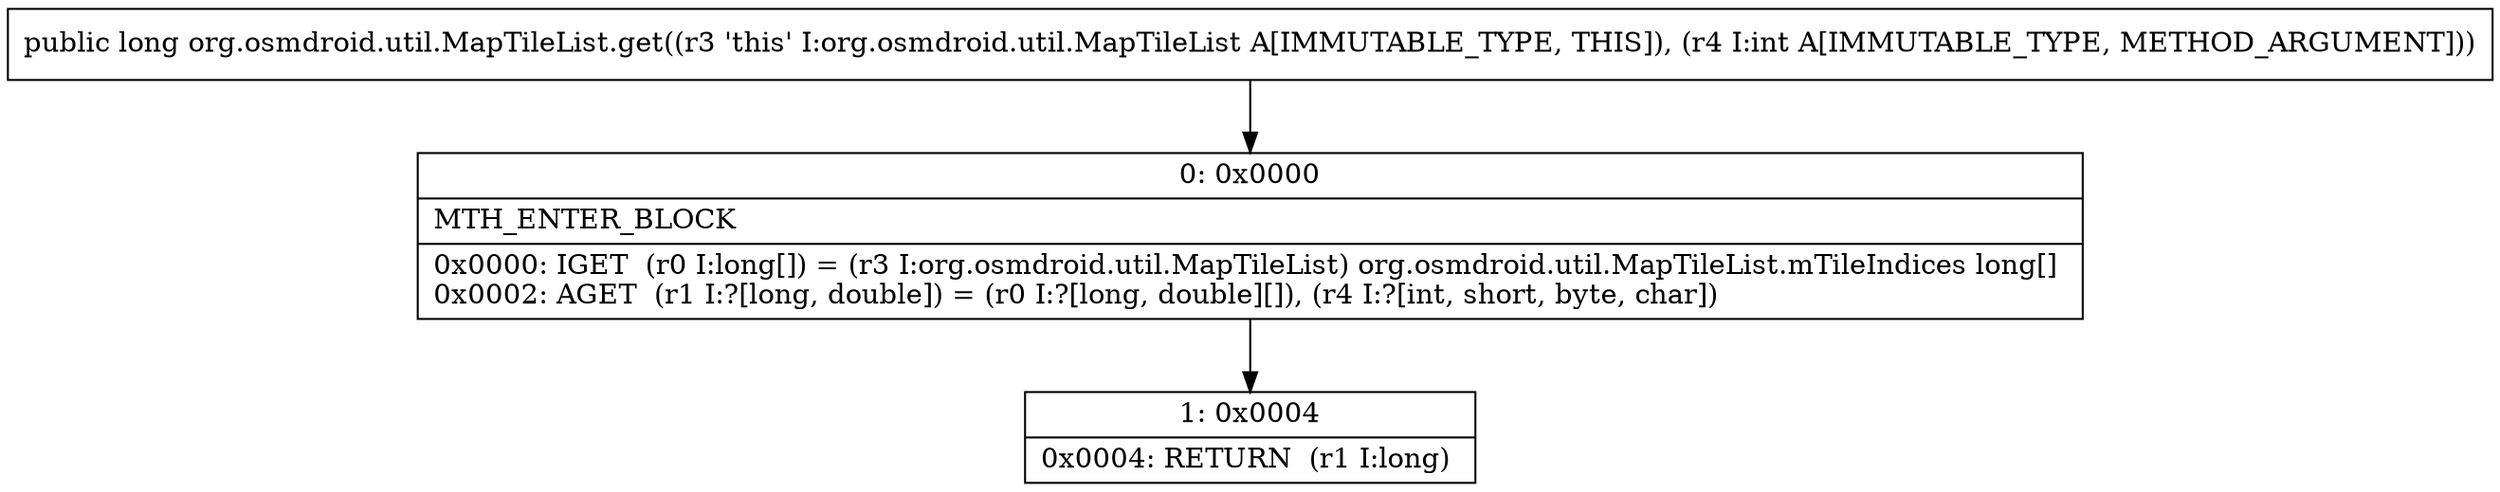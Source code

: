 digraph "CFG fororg.osmdroid.util.MapTileList.get(I)J" {
Node_0 [shape=record,label="{0\:\ 0x0000|MTH_ENTER_BLOCK\l|0x0000: IGET  (r0 I:long[]) = (r3 I:org.osmdroid.util.MapTileList) org.osmdroid.util.MapTileList.mTileIndices long[] \l0x0002: AGET  (r1 I:?[long, double]) = (r0 I:?[long, double][]), (r4 I:?[int, short, byte, char]) \l}"];
Node_1 [shape=record,label="{1\:\ 0x0004|0x0004: RETURN  (r1 I:long) \l}"];
MethodNode[shape=record,label="{public long org.osmdroid.util.MapTileList.get((r3 'this' I:org.osmdroid.util.MapTileList A[IMMUTABLE_TYPE, THIS]), (r4 I:int A[IMMUTABLE_TYPE, METHOD_ARGUMENT])) }"];
MethodNode -> Node_0;
Node_0 -> Node_1;
}

